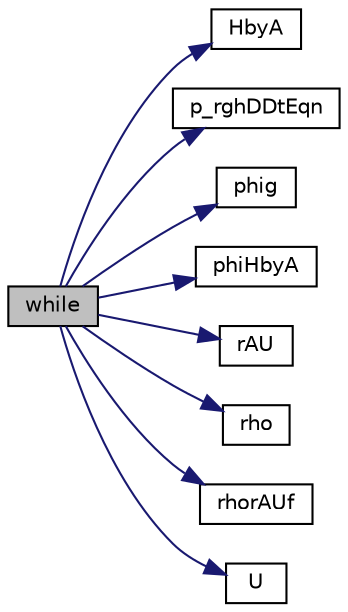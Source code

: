 digraph "while"
{
  bgcolor="transparent";
  edge [fontname="Helvetica",fontsize="10",labelfontname="Helvetica",labelfontsize="10"];
  node [fontname="Helvetica",fontsize="10",shape=record];
  rankdir="LR";
  Node26 [label="while",height=0.2,width=0.4,color="black", fillcolor="grey75", style="filled", fontcolor="black"];
  Node26 -> Node27 [color="midnightblue",fontsize="10",style="solid",fontname="Helvetica"];
  Node27 [label="HbyA",height=0.2,width=0.4,color="black",URL="$a03804.html#a84b1887f789e3bce2e0381c047a98de9"];
  Node26 -> Node28 [color="midnightblue",fontsize="10",style="solid",fontname="Helvetica"];
  Node28 [label="p_rghDDtEqn",height=0.2,width=0.4,color="black",URL="$a03804.html#aab86021ac402de18529ad363d829f1b3"];
  Node26 -> Node29 [color="midnightblue",fontsize="10",style="solid",fontname="Helvetica"];
  Node29 [label="phig",height=0.2,width=0.4,color="black",URL="$a03804.html#ab48f5bc6b975de805db0b3f1abbed5c6"];
  Node26 -> Node30 [color="midnightblue",fontsize="10",style="solid",fontname="Helvetica"];
  Node30 [label="phiHbyA",height=0.2,width=0.4,color="black",URL="$a03804.html#ac020713ebafdc80df21d77cf2af42d29"];
  Node26 -> Node31 [color="midnightblue",fontsize="10",style="solid",fontname="Helvetica"];
  Node31 [label="rAU",height=0.2,width=0.4,color="black",URL="$a03804.html#a4ae3ff6f0732a8a206a641d7ff2d9f7d"];
  Node26 -> Node32 [color="midnightblue",fontsize="10",style="solid",fontname="Helvetica"];
  Node32 [label="rho",height=0.2,width=0.4,color="black",URL="$a03804.html#a75b7fdc3aa65da4e3c1eccb170439ba8"];
  Node26 -> Node33 [color="midnightblue",fontsize="10",style="solid",fontname="Helvetica"];
  Node33 [label="rhorAUf",height=0.2,width=0.4,color="black",URL="$a03804.html#afd8c4e61a2e39cb5143264971d9c72b8"];
  Node26 -> Node34 [color="midnightblue",fontsize="10",style="solid",fontname="Helvetica"];
  Node34 [label="U",height=0.2,width=0.4,color="black",URL="$a03372.html#a626d424d391c0821fa35bfe3c3f61022"];
}
